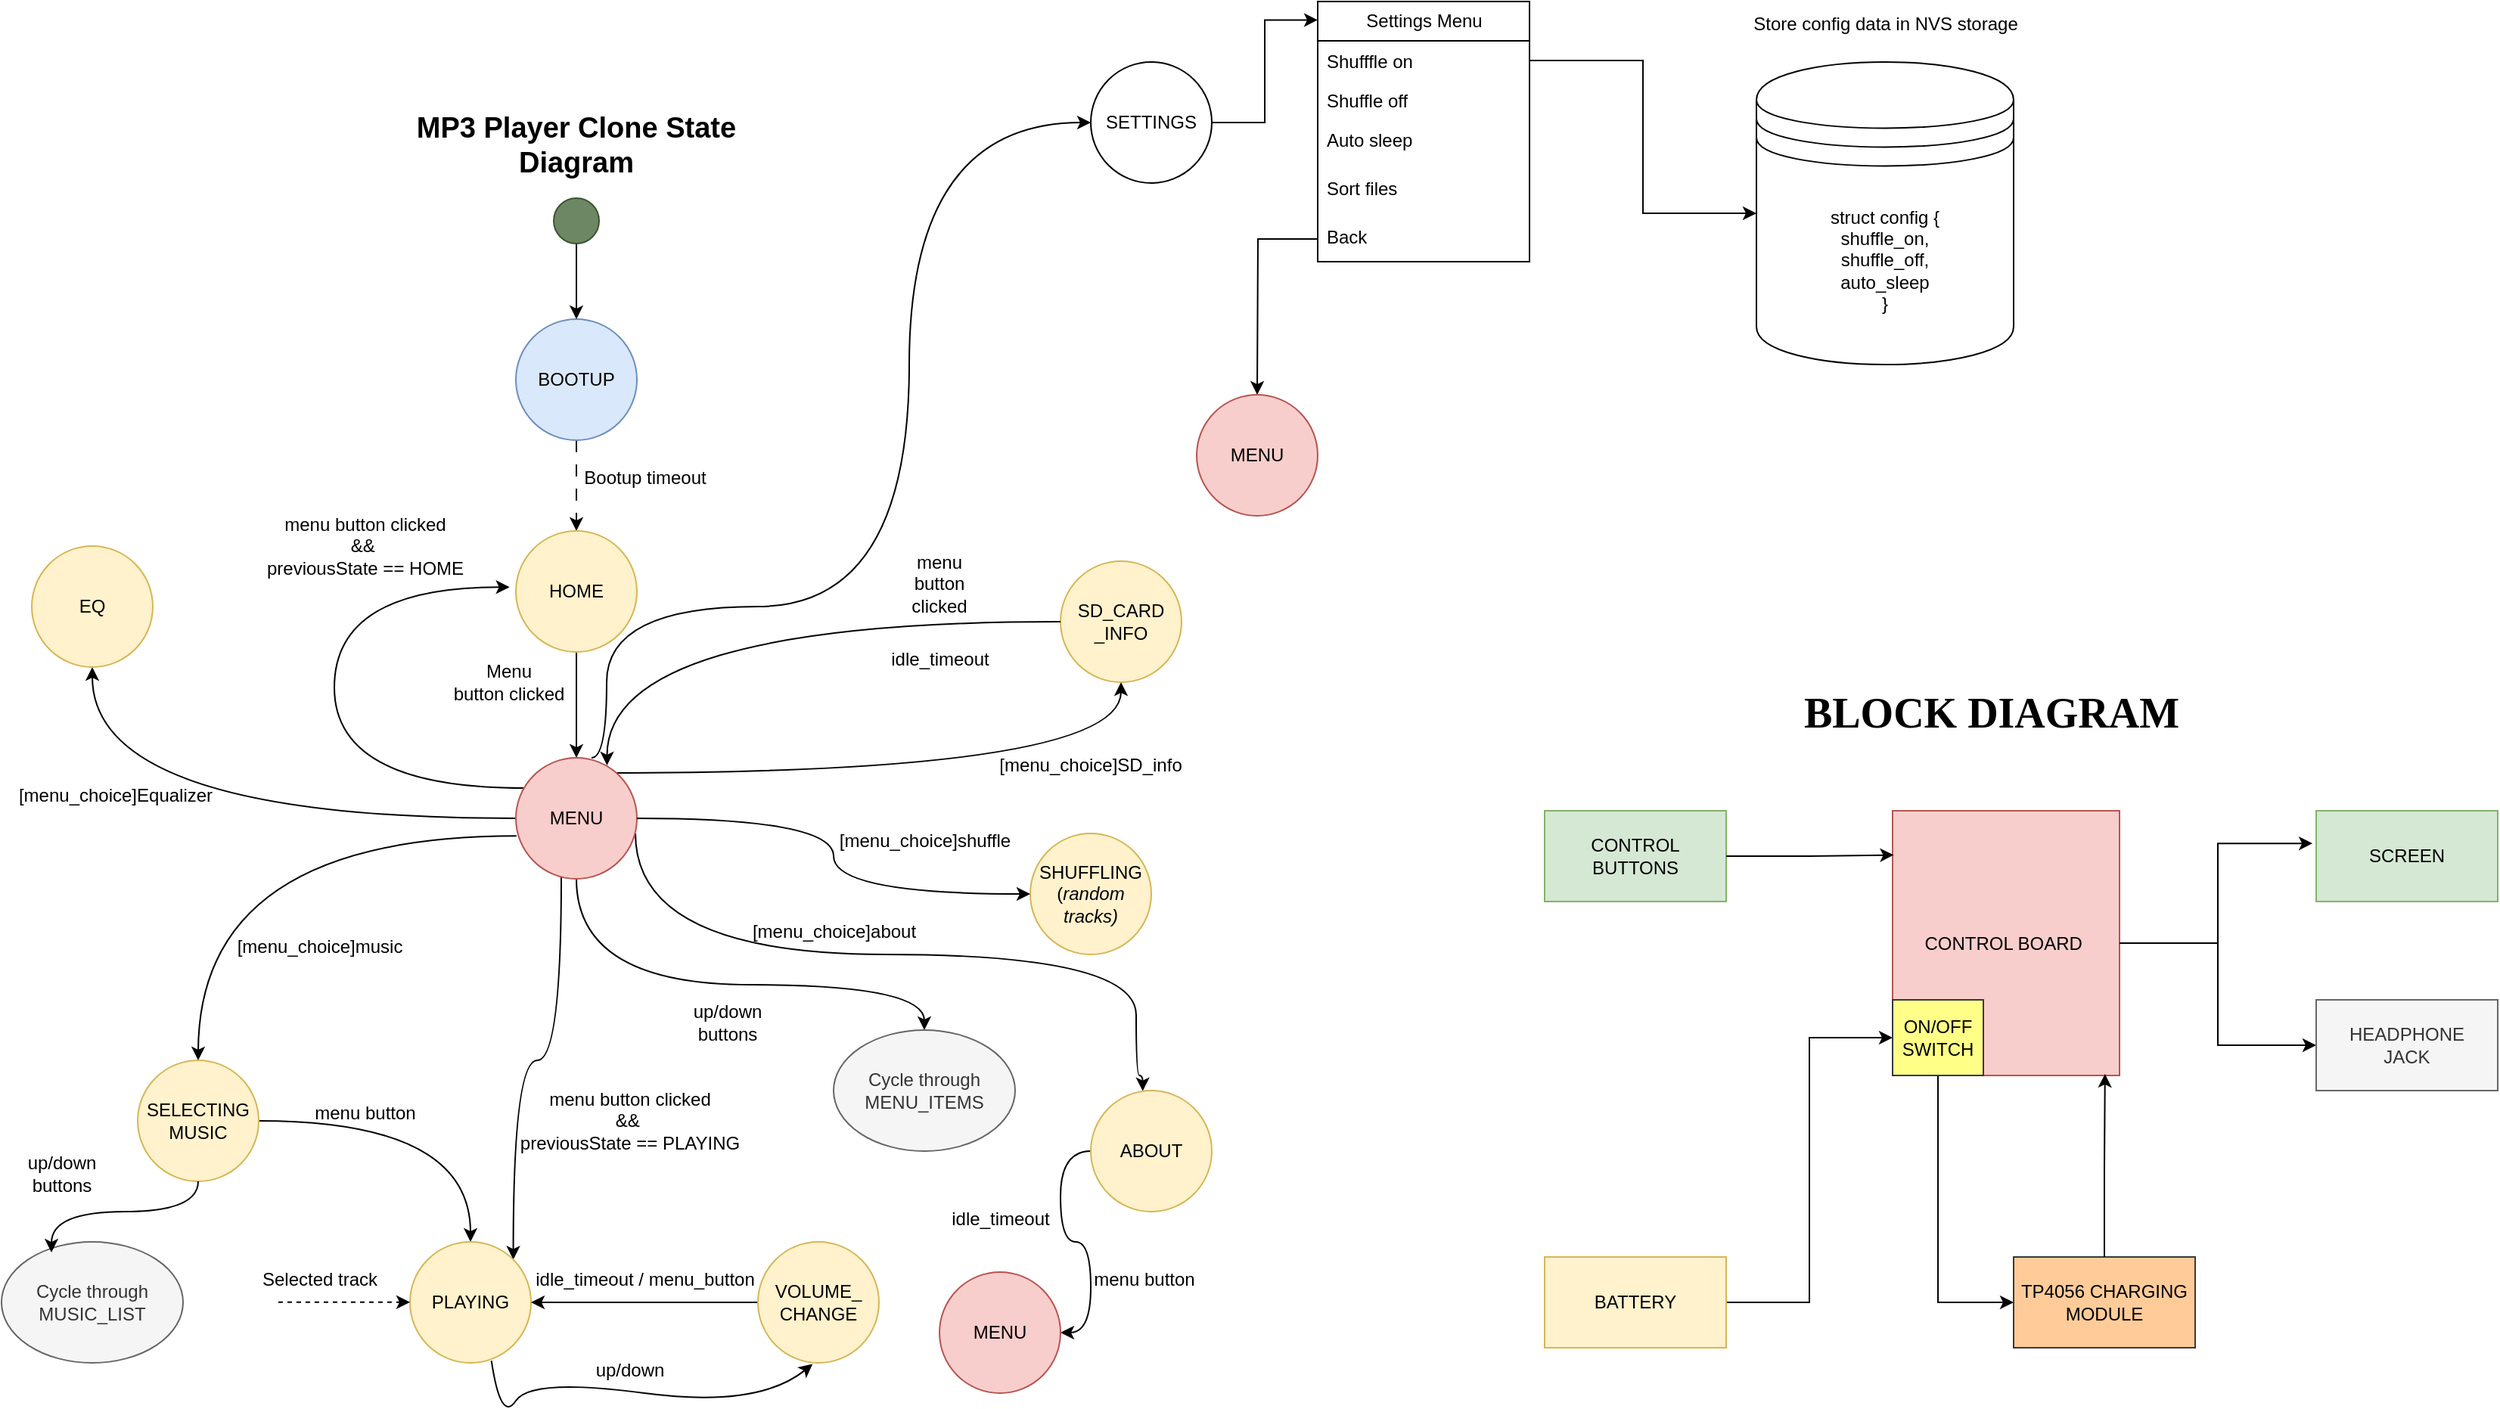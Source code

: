 <mxfile version="23.1.5" type="device">
  <diagram name="Page-1" id="N-VEDPmpx_0Z33F8hQ3U">
    <mxGraphModel dx="1013" dy="613" grid="1" gridSize="10" guides="1" tooltips="1" connect="1" arrows="1" fold="1" page="1" pageScale="1" pageWidth="850" pageHeight="1100" math="0" shadow="0">
      <root>
        <mxCell id="0" />
        <mxCell id="1" parent="0" />
        <mxCell id="oKFIWiOnJJJq_pH0SAR9-7" style="edgeStyle=orthogonalEdgeStyle;rounded=0;orthogonalLoop=1;jettySize=auto;html=1;dashed=1;dashPattern=8 8;" parent="1" source="oKFIWiOnJJJq_pH0SAR9-1" target="oKFIWiOnJJJq_pH0SAR9-2" edge="1">
          <mxGeometry relative="1" as="geometry" />
        </mxCell>
        <mxCell id="oKFIWiOnJJJq_pH0SAR9-1" value="BOOTUP" style="ellipse;whiteSpace=wrap;html=1;aspect=fixed;fillColor=#dae8fc;strokeColor=#6c8ebf;" parent="1" vertex="1">
          <mxGeometry x="380" y="360" width="80" height="80" as="geometry" />
        </mxCell>
        <mxCell id="oKFIWiOnJJJq_pH0SAR9-8" style="edgeStyle=orthogonalEdgeStyle;rounded=0;orthogonalLoop=1;jettySize=auto;html=1;" parent="1" source="oKFIWiOnJJJq_pH0SAR9-2" target="oKFIWiOnJJJq_pH0SAR9-3" edge="1">
          <mxGeometry relative="1" as="geometry" />
        </mxCell>
        <mxCell id="oKFIWiOnJJJq_pH0SAR9-2" value="HOME" style="ellipse;whiteSpace=wrap;html=1;aspect=fixed;fillColor=#fff2cc;strokeColor=#d6b656;" parent="1" vertex="1">
          <mxGeometry x="380" y="500" width="80" height="80" as="geometry" />
        </mxCell>
        <mxCell id="oKFIWiOnJJJq_pH0SAR9-9" style="edgeStyle=orthogonalEdgeStyle;rounded=0;orthogonalLoop=1;jettySize=auto;html=1;curved=1;" parent="1" source="oKFIWiOnJJJq_pH0SAR9-3" target="oKFIWiOnJJJq_pH0SAR9-4" edge="1">
          <mxGeometry relative="1" as="geometry" />
        </mxCell>
        <mxCell id="oKFIWiOnJJJq_pH0SAR9-10" style="edgeStyle=orthogonalEdgeStyle;rounded=0;orthogonalLoop=1;jettySize=auto;html=1;entryX=0;entryY=1;entryDx=0;entryDy=0;strokeColor=none;curved=1;" parent="1" source="oKFIWiOnJJJq_pH0SAR9-3" target="oKFIWiOnJJJq_pH0SAR9-5" edge="1">
          <mxGeometry relative="1" as="geometry" />
        </mxCell>
        <mxCell id="oKFIWiOnJJJq_pH0SAR9-18" style="edgeStyle=orthogonalEdgeStyle;rounded=0;orthogonalLoop=1;jettySize=auto;html=1;curved=1;exitX=0.005;exitY=0.646;exitDx=0;exitDy=0;exitPerimeter=0;" parent="1" source="oKFIWiOnJJJq_pH0SAR9-3" edge="1">
          <mxGeometry relative="1" as="geometry">
            <mxPoint x="390" y="760" as="sourcePoint" />
            <mxPoint x="170" y="850" as="targetPoint" />
          </mxGeometry>
        </mxCell>
        <mxCell id="oKFIWiOnJJJq_pH0SAR9-22" style="edgeStyle=orthogonalEdgeStyle;rounded=0;orthogonalLoop=1;jettySize=auto;html=1;entryX=0;entryY=0.5;entryDx=0;entryDy=0;strokeColor=none;curved=1;" parent="1" source="oKFIWiOnJJJq_pH0SAR9-3" target="oKFIWiOnJJJq_pH0SAR9-21" edge="1">
          <mxGeometry relative="1" as="geometry" />
        </mxCell>
        <mxCell id="oKFIWiOnJJJq_pH0SAR9-23" style="edgeStyle=orthogonalEdgeStyle;rounded=0;orthogonalLoop=1;jettySize=auto;html=1;entryX=0.5;entryY=0;entryDx=0;entryDy=0;curved=1;" parent="1" source="oKFIWiOnJJJq_pH0SAR9-3" target="oKFIWiOnJJJq_pH0SAR9-21" edge="1">
          <mxGeometry relative="1" as="geometry">
            <mxPoint x="450" y="840" as="targetPoint" />
            <Array as="points">
              <mxPoint x="420" y="800" />
            </Array>
          </mxGeometry>
        </mxCell>
        <mxCell id="oKFIWiOnJJJq_pH0SAR9-35" style="edgeStyle=orthogonalEdgeStyle;rounded=0;orthogonalLoop=1;jettySize=auto;html=1;entryX=1;entryY=0;entryDx=0;entryDy=0;curved=1;" parent="1" source="oKFIWiOnJJJq_pH0SAR9-3" target="oKFIWiOnJJJq_pH0SAR9-26" edge="1">
          <mxGeometry relative="1" as="geometry">
            <Array as="points">
              <mxPoint x="410" y="850" />
              <mxPoint x="378" y="850" />
            </Array>
          </mxGeometry>
        </mxCell>
        <mxCell id="oKFIWiOnJJJq_pH0SAR9-37" style="edgeStyle=orthogonalEdgeStyle;rounded=0;orthogonalLoop=1;jettySize=auto;html=1;entryX=-0.052;entryY=0.464;entryDx=0;entryDy=0;entryPerimeter=0;curved=1;" parent="1" source="oKFIWiOnJJJq_pH0SAR9-3" target="oKFIWiOnJJJq_pH0SAR9-2" edge="1">
          <mxGeometry relative="1" as="geometry">
            <mxPoint x="340" y="510" as="targetPoint" />
            <Array as="points">
              <mxPoint x="260" y="670" />
              <mxPoint x="260" y="537" />
            </Array>
          </mxGeometry>
        </mxCell>
        <mxCell id="oKFIWiOnJJJq_pH0SAR9-40" style="edgeStyle=orthogonalEdgeStyle;rounded=0;orthogonalLoop=1;jettySize=auto;html=1;curved=1;" parent="1" target="oKFIWiOnJJJq_pH0SAR9-39" edge="1">
          <mxGeometry relative="1" as="geometry">
            <mxPoint x="440" y="660" as="sourcePoint" />
            <mxPoint x="650" y="530" as="targetPoint" />
            <Array as="points">
              <mxPoint x="780" y="660" />
            </Array>
          </mxGeometry>
        </mxCell>
        <mxCell id="oKFIWiOnJJJq_pH0SAR9-64" style="edgeStyle=orthogonalEdgeStyle;rounded=0;orthogonalLoop=1;jettySize=auto;html=1;curved=1;entryX=0.429;entryY=0.004;entryDx=0;entryDy=0;entryPerimeter=0;" parent="1" target="oKFIWiOnJJJq_pH0SAR9-63" edge="1">
          <mxGeometry relative="1" as="geometry">
            <mxPoint x="459" y="700" as="sourcePoint" />
            <mxPoint x="789" y="860" as="targetPoint" />
            <Array as="points">
              <mxPoint x="459" y="780" />
              <mxPoint x="790" y="780" />
              <mxPoint x="790" y="860" />
              <mxPoint x="794" y="860" />
            </Array>
          </mxGeometry>
        </mxCell>
        <mxCell id="oKFIWiOnJJJq_pH0SAR9-3" value="MENU" style="ellipse;whiteSpace=wrap;html=1;aspect=fixed;fillColor=#f8cecc;strokeColor=#b85450;" parent="1" vertex="1">
          <mxGeometry x="380" y="650" width="80" height="80" as="geometry" />
        </mxCell>
        <mxCell id="oKFIWiOnJJJq_pH0SAR9-4" value="EQ" style="ellipse;whiteSpace=wrap;html=1;aspect=fixed;fillColor=#fff2cc;strokeColor=#d6b656;" parent="1" vertex="1">
          <mxGeometry x="60" y="510" width="80" height="80" as="geometry" />
        </mxCell>
        <mxCell id="oKFIWiOnJJJq_pH0SAR9-5" value="SHUFFLING&lt;br&gt;(&lt;i&gt;random &lt;br&gt;tracks)&lt;/i&gt;" style="ellipse;whiteSpace=wrap;html=1;aspect=fixed;fillColor=#fff2cc;strokeColor=#d6b656;" parent="1" vertex="1">
          <mxGeometry x="720" y="700" width="80" height="80" as="geometry" />
        </mxCell>
        <mxCell id="oKFIWiOnJJJq_pH0SAR9-30" style="edgeStyle=orthogonalEdgeStyle;rounded=0;orthogonalLoop=1;jettySize=auto;html=1;curved=1;" parent="1" source="oKFIWiOnJJJq_pH0SAR9-6" target="oKFIWiOnJJJq_pH0SAR9-26" edge="1">
          <mxGeometry relative="1" as="geometry" />
        </mxCell>
        <mxCell id="oKFIWiOnJJJq_pH0SAR9-6" value="SELECTING&lt;br&gt;MUSIC" style="ellipse;whiteSpace=wrap;html=1;aspect=fixed;fillColor=#fff2cc;strokeColor=#d6b656;" parent="1" vertex="1">
          <mxGeometry x="130" y="850" width="80" height="80" as="geometry" />
        </mxCell>
        <mxCell id="oKFIWiOnJJJq_pH0SAR9-11" style="edgeStyle=orthogonalEdgeStyle;rounded=0;orthogonalLoop=1;jettySize=auto;html=1;curved=1;" parent="1" source="oKFIWiOnJJJq_pH0SAR9-3" target="oKFIWiOnJJJq_pH0SAR9-5" edge="1">
          <mxGeometry relative="1" as="geometry" />
        </mxCell>
        <mxCell id="oKFIWiOnJJJq_pH0SAR9-12" value="Bootup timeout" style="text;html=1;align=center;verticalAlign=middle;resizable=0;points=[];autosize=1;strokeColor=none;fillColor=none;" parent="1" vertex="1">
          <mxGeometry x="415" y="450" width="100" height="30" as="geometry" />
        </mxCell>
        <mxCell id="oKFIWiOnJJJq_pH0SAR9-13" value="Menu &lt;br&gt;button clicked" style="text;html=1;align=center;verticalAlign=middle;resizable=0;points=[];autosize=1;strokeColor=none;fillColor=none;" parent="1" vertex="1">
          <mxGeometry x="325" y="580" width="100" height="40" as="geometry" />
        </mxCell>
        <mxCell id="oKFIWiOnJJJq_pH0SAR9-15" style="edgeStyle=orthogonalEdgeStyle;rounded=0;orthogonalLoop=1;jettySize=auto;html=1;entryX=0.5;entryY=0;entryDx=0;entryDy=0;" parent="1" source="oKFIWiOnJJJq_pH0SAR9-14" target="oKFIWiOnJJJq_pH0SAR9-1" edge="1">
          <mxGeometry relative="1" as="geometry" />
        </mxCell>
        <mxCell id="oKFIWiOnJJJq_pH0SAR9-14" value="" style="ellipse;whiteSpace=wrap;html=1;aspect=fixed;fillColor=#6d8764;strokeColor=#3A5431;fontColor=#ffffff;" parent="1" vertex="1">
          <mxGeometry x="405" y="280" width="30" height="30" as="geometry" />
        </mxCell>
        <mxCell id="oKFIWiOnJJJq_pH0SAR9-16" value="[menu_choice]shuffle" style="text;html=1;align=center;verticalAlign=middle;resizable=0;points=[];autosize=1;strokeColor=none;fillColor=none;" parent="1" vertex="1">
          <mxGeometry x="580" y="690" width="140" height="30" as="geometry" />
        </mxCell>
        <mxCell id="oKFIWiOnJJJq_pH0SAR9-17" value="[menu_choice]Equalizer" style="text;html=1;align=center;verticalAlign=middle;resizable=0;points=[];autosize=1;strokeColor=none;fillColor=none;" parent="1" vertex="1">
          <mxGeometry x="40" y="660" width="150" height="30" as="geometry" />
        </mxCell>
        <mxCell id="oKFIWiOnJJJq_pH0SAR9-19" value="[menu_choice]music" style="text;html=1;align=center;verticalAlign=middle;resizable=0;points=[];autosize=1;strokeColor=none;fillColor=none;" parent="1" vertex="1">
          <mxGeometry x="185" y="760" width="130" height="30" as="geometry" />
        </mxCell>
        <mxCell id="oKFIWiOnJJJq_pH0SAR9-21" value="Cycle through MENU_ITEMS" style="ellipse;whiteSpace=wrap;html=1;fillColor=#f5f5f5;fontColor=#333333;strokeColor=#666666;" parent="1" vertex="1">
          <mxGeometry x="590" y="830" width="120" height="80" as="geometry" />
        </mxCell>
        <mxCell id="oKFIWiOnJJJq_pH0SAR9-24" value="up/down buttons" style="text;html=1;align=center;verticalAlign=middle;whiteSpace=wrap;rounded=0;" parent="1" vertex="1">
          <mxGeometry x="490" y="810" width="60" height="30" as="geometry" />
        </mxCell>
        <mxCell id="oKFIWiOnJJJq_pH0SAR9-26" value="PLAYING" style="ellipse;whiteSpace=wrap;html=1;aspect=fixed;fillColor=#fff2cc;strokeColor=#d6b656;" parent="1" vertex="1">
          <mxGeometry x="310" y="970" width="80" height="80" as="geometry" />
        </mxCell>
        <mxCell id="oKFIWiOnJJJq_pH0SAR9-27" value="Cycle through MUSIC_LIST" style="ellipse;whiteSpace=wrap;html=1;fillColor=#f5f5f5;fontColor=#333333;strokeColor=#666666;" parent="1" vertex="1">
          <mxGeometry x="40" y="970" width="120" height="80" as="geometry" />
        </mxCell>
        <mxCell id="oKFIWiOnJJJq_pH0SAR9-28" style="edgeStyle=orthogonalEdgeStyle;rounded=0;orthogonalLoop=1;jettySize=auto;html=1;entryX=0.275;entryY=0.088;entryDx=0;entryDy=0;entryPerimeter=0;curved=1;" parent="1" source="oKFIWiOnJJJq_pH0SAR9-6" target="oKFIWiOnJJJq_pH0SAR9-27" edge="1">
          <mxGeometry relative="1" as="geometry" />
        </mxCell>
        <mxCell id="oKFIWiOnJJJq_pH0SAR9-29" value="up/down buttons" style="text;html=1;align=center;verticalAlign=middle;whiteSpace=wrap;rounded=0;" parent="1" vertex="1">
          <mxGeometry x="50" y="910" width="60" height="30" as="geometry" />
        </mxCell>
        <mxCell id="oKFIWiOnJJJq_pH0SAR9-31" value="menu button" style="text;html=1;align=center;verticalAlign=middle;resizable=0;points=[];autosize=1;strokeColor=none;fillColor=none;" parent="1" vertex="1">
          <mxGeometry x="235" y="870" width="90" height="30" as="geometry" />
        </mxCell>
        <mxCell id="oKFIWiOnJJJq_pH0SAR9-32" value="" style="endArrow=classic;html=1;rounded=0;entryX=-0.037;entryY=0.588;entryDx=0;entryDy=0;entryPerimeter=0;dashed=1;" parent="1" edge="1">
          <mxGeometry width="50" height="50" relative="1" as="geometry">
            <mxPoint x="222.96" y="1009.86" as="sourcePoint" />
            <mxPoint x="310.0" y="1009.9" as="targetPoint" />
          </mxGeometry>
        </mxCell>
        <mxCell id="oKFIWiOnJJJq_pH0SAR9-33" value="Selected track" style="text;html=1;align=center;verticalAlign=middle;resizable=0;points=[];autosize=1;strokeColor=none;fillColor=none;" parent="1" vertex="1">
          <mxGeometry x="200" y="980" width="100" height="30" as="geometry" />
        </mxCell>
        <mxCell id="oKFIWiOnJJJq_pH0SAR9-36" value="menu button clicked&lt;br&gt;&amp;amp;&amp;amp;&amp;nbsp;&lt;br&gt;previousState == PLAYING" style="text;html=1;align=center;verticalAlign=middle;resizable=0;points=[];autosize=1;strokeColor=none;fillColor=none;" parent="1" vertex="1">
          <mxGeometry x="370" y="860" width="170" height="60" as="geometry" />
        </mxCell>
        <mxCell id="oKFIWiOnJJJq_pH0SAR9-38" value="menu button clicked&lt;br&gt;&amp;amp;&amp;amp;&amp;nbsp;&lt;br&gt;previousState == HOME" style="text;html=1;align=center;verticalAlign=middle;resizable=0;points=[];autosize=1;strokeColor=none;fillColor=none;" parent="1" vertex="1">
          <mxGeometry x="205" y="480" width="150" height="60" as="geometry" />
        </mxCell>
        <mxCell id="oKFIWiOnJJJq_pH0SAR9-39" value="SD_CARD&lt;br&gt;_INFO" style="ellipse;whiteSpace=wrap;html=1;aspect=fixed;fillColor=#fff2cc;strokeColor=#d6b656;" parent="1" vertex="1">
          <mxGeometry x="740" y="520" width="80" height="80" as="geometry" />
        </mxCell>
        <mxCell id="oKFIWiOnJJJq_pH0SAR9-41" value="[menu_choice]SD_info" style="text;html=1;align=center;verticalAlign=middle;whiteSpace=wrap;rounded=0;" parent="1" vertex="1">
          <mxGeometry x="730" y="640" width="60" height="30" as="geometry" />
        </mxCell>
        <mxCell id="oKFIWiOnJJJq_pH0SAR9-46" value="idle_timeout" style="text;html=1;align=center;verticalAlign=middle;resizable=0;points=[];autosize=1;strokeColor=none;fillColor=none;" parent="1" vertex="1">
          <mxGeometry x="615" y="570" width="90" height="30" as="geometry" />
        </mxCell>
        <mxCell id="oKFIWiOnJJJq_pH0SAR9-47" value="menu button&lt;br&gt;clicked" style="text;html=1;align=center;verticalAlign=middle;whiteSpace=wrap;rounded=0;" parent="1" vertex="1">
          <mxGeometry x="630" y="520" width="60" height="30" as="geometry" />
        </mxCell>
        <mxCell id="oKFIWiOnJJJq_pH0SAR9-49" style="edgeStyle=orthogonalEdgeStyle;rounded=0;orthogonalLoop=1;jettySize=auto;html=1;entryX=0.753;entryY=0.062;entryDx=0;entryDy=0;entryPerimeter=0;curved=1;" parent="1" source="oKFIWiOnJJJq_pH0SAR9-39" target="oKFIWiOnJJJq_pH0SAR9-3" edge="1">
          <mxGeometry relative="1" as="geometry" />
        </mxCell>
        <mxCell id="oKFIWiOnJJJq_pH0SAR9-58" style="edgeStyle=orthogonalEdgeStyle;rounded=0;orthogonalLoop=1;jettySize=auto;html=1;entryX=1;entryY=0.5;entryDx=0;entryDy=0;curved=1;" parent="1" source="oKFIWiOnJJJq_pH0SAR9-54" target="oKFIWiOnJJJq_pH0SAR9-26" edge="1">
          <mxGeometry relative="1" as="geometry" />
        </mxCell>
        <mxCell id="oKFIWiOnJJJq_pH0SAR9-54" value="VOLUME_&lt;br&gt;CHANGE" style="ellipse;whiteSpace=wrap;html=1;aspect=fixed;fillColor=#fff2cc;strokeColor=#d6b656;" parent="1" vertex="1">
          <mxGeometry x="540" y="970" width="80" height="80" as="geometry" />
        </mxCell>
        <mxCell id="oKFIWiOnJJJq_pH0SAR9-60" value="" style="curved=1;endArrow=classic;html=1;rounded=0;entryX=0.451;entryY=1.01;entryDx=0;entryDy=0;entryPerimeter=0;exitX=0.673;exitY=0.982;exitDx=0;exitDy=0;exitPerimeter=0;" parent="1" source="oKFIWiOnJJJq_pH0SAR9-26" target="oKFIWiOnJJJq_pH0SAR9-54" edge="1">
          <mxGeometry width="50" height="50" relative="1" as="geometry">
            <mxPoint x="390" y="1110" as="sourcePoint" />
            <mxPoint x="440" y="1060" as="targetPoint" />
            <Array as="points">
              <mxPoint x="370" y="1090" />
              <mxPoint x="390" y="1060" />
              <mxPoint x="540" y="1080" />
            </Array>
          </mxGeometry>
        </mxCell>
        <mxCell id="oKFIWiOnJJJq_pH0SAR9-61" value="up/down" style="text;html=1;align=center;verticalAlign=middle;resizable=0;points=[];autosize=1;strokeColor=none;fillColor=none;" parent="1" vertex="1">
          <mxGeometry x="420" y="1040" width="70" height="30" as="geometry" />
        </mxCell>
        <mxCell id="oKFIWiOnJJJq_pH0SAR9-62" value="idle_timeout / menu_button" style="text;html=1;align=center;verticalAlign=middle;resizable=0;points=[];autosize=1;strokeColor=none;fillColor=none;" parent="1" vertex="1">
          <mxGeometry x="380" y="980" width="170" height="30" as="geometry" />
        </mxCell>
        <mxCell id="oKFIWiOnJJJq_pH0SAR9-68" style="edgeStyle=orthogonalEdgeStyle;rounded=0;orthogonalLoop=1;jettySize=auto;html=1;entryX=1;entryY=0.5;entryDx=0;entryDy=0;curved=1;" parent="1" source="oKFIWiOnJJJq_pH0SAR9-63" target="oKFIWiOnJJJq_pH0SAR9-67" edge="1">
          <mxGeometry relative="1" as="geometry" />
        </mxCell>
        <mxCell id="oKFIWiOnJJJq_pH0SAR9-63" value="ABOUT" style="ellipse;whiteSpace=wrap;html=1;aspect=fixed;fillColor=#fff2cc;strokeColor=#d6b656;" parent="1" vertex="1">
          <mxGeometry x="760" y="870" width="80" height="80" as="geometry" />
        </mxCell>
        <mxCell id="oKFIWiOnJJJq_pH0SAR9-65" value="[menu_choice]about" style="text;html=1;align=center;verticalAlign=middle;resizable=0;points=[];autosize=1;strokeColor=none;fillColor=none;" parent="1" vertex="1">
          <mxGeometry x="525" y="750" width="130" height="30" as="geometry" />
        </mxCell>
        <mxCell id="oKFIWiOnJJJq_pH0SAR9-67" value="MENU" style="ellipse;whiteSpace=wrap;html=1;aspect=fixed;fillColor=#f8cecc;strokeColor=#b85450;" parent="1" vertex="1">
          <mxGeometry x="660" y="990" width="80" height="80" as="geometry" />
        </mxCell>
        <mxCell id="oKFIWiOnJJJq_pH0SAR9-69" value="menu button" style="text;html=1;align=center;verticalAlign=middle;resizable=0;points=[];autosize=1;strokeColor=none;fillColor=none;" parent="1" vertex="1">
          <mxGeometry x="750" y="980" width="90" height="30" as="geometry" />
        </mxCell>
        <mxCell id="oKFIWiOnJJJq_pH0SAR9-70" value="idle_timeout" style="text;html=1;align=center;verticalAlign=middle;resizable=0;points=[];autosize=1;strokeColor=none;fillColor=none;" parent="1" vertex="1">
          <mxGeometry x="655" y="940" width="90" height="30" as="geometry" />
        </mxCell>
        <mxCell id="oKFIWiOnJJJq_pH0SAR9-71" value="&lt;b&gt;&lt;font style=&quot;font-size: 19px;&quot;&gt;MP3 Player Clone State Diagram&lt;/font&gt;&lt;/b&gt;" style="text;html=1;align=center;verticalAlign=middle;whiteSpace=wrap;rounded=0;" parent="1" vertex="1">
          <mxGeometry x="275" y="230" width="290" height="30" as="geometry" />
        </mxCell>
        <mxCell id="dpMHW0J6p4tDwOG9KFkM-1" value="SETTINGS" style="ellipse;whiteSpace=wrap;html=1;aspect=fixed;" parent="1" vertex="1">
          <mxGeometry x="760" y="190" width="80" height="80" as="geometry" />
        </mxCell>
        <mxCell id="dpMHW0J6p4tDwOG9KFkM-2" style="edgeStyle=orthogonalEdgeStyle;rounded=0;orthogonalLoop=1;jettySize=auto;html=1;entryX=0.413;entryY=0.988;entryDx=0;entryDy=0;entryPerimeter=0;curved=1;exitX=0.625;exitY=0;exitDx=0;exitDy=0;exitPerimeter=0;" parent="1" source="oKFIWiOnJJJq_pH0SAR9-3" edge="1">
          <mxGeometry relative="1" as="geometry">
            <mxPoint x="456.96" y="530.96" as="sourcePoint" />
            <mxPoint x="760" y="230.0" as="targetPoint" />
            <Array as="points">
              <mxPoint x="440" y="650" />
              <mxPoint x="440" y="550" />
              <mxPoint x="640" y="550" />
              <mxPoint x="640" y="230" />
            </Array>
          </mxGeometry>
        </mxCell>
        <mxCell id="dpMHW0J6p4tDwOG9KFkM-5" value="Settings Menu" style="swimlane;fontStyle=0;childLayout=stackLayout;horizontal=1;startSize=26;fillColor=none;horizontalStack=0;resizeParent=1;resizeParentMax=0;resizeLast=0;collapsible=1;marginBottom=0;html=1;" parent="1" vertex="1">
          <mxGeometry x="910" y="150" width="140" height="172" as="geometry" />
        </mxCell>
        <mxCell id="dpMHW0J6p4tDwOG9KFkM-6" value="Shufffle on" style="text;strokeColor=none;fillColor=none;align=left;verticalAlign=top;spacingLeft=4;spacingRight=4;overflow=hidden;rotatable=0;points=[[0,0.5],[1,0.5]];portConstraint=eastwest;whiteSpace=wrap;html=1;" parent="dpMHW0J6p4tDwOG9KFkM-5" vertex="1">
          <mxGeometry y="26" width="140" height="26" as="geometry" />
        </mxCell>
        <mxCell id="dpMHW0J6p4tDwOG9KFkM-7" value="Shuffle off" style="text;strokeColor=none;fillColor=none;align=left;verticalAlign=top;spacingLeft=4;spacingRight=4;overflow=hidden;rotatable=0;points=[[0,0.5],[1,0.5]];portConstraint=eastwest;whiteSpace=wrap;html=1;" parent="dpMHW0J6p4tDwOG9KFkM-5" vertex="1">
          <mxGeometry y="52" width="140" height="26" as="geometry" />
        </mxCell>
        <mxCell id="dpMHW0J6p4tDwOG9KFkM-8" value="Auto sleep" style="text;strokeColor=none;fillColor=none;align=left;verticalAlign=top;spacingLeft=4;spacingRight=4;overflow=hidden;rotatable=0;points=[[0,0.5],[1,0.5]];portConstraint=eastwest;whiteSpace=wrap;html=1;" parent="dpMHW0J6p4tDwOG9KFkM-5" vertex="1">
          <mxGeometry y="78" width="140" height="32" as="geometry" />
        </mxCell>
        <mxCell id="dpMHW0J6p4tDwOG9KFkM-11" style="edgeStyle=orthogonalEdgeStyle;rounded=0;orthogonalLoop=1;jettySize=auto;html=1;" parent="dpMHW0J6p4tDwOG9KFkM-5" source="dpMHW0J6p4tDwOG9KFkM-9" edge="1">
          <mxGeometry relative="1" as="geometry">
            <mxPoint x="-40" y="260" as="targetPoint" />
          </mxGeometry>
        </mxCell>
        <mxCell id="dpMHW0J6p4tDwOG9KFkM-16" value="Sort files" style="text;strokeColor=none;fillColor=none;align=left;verticalAlign=top;spacingLeft=4;spacingRight=4;overflow=hidden;rotatable=0;points=[[0,0.5],[1,0.5]];portConstraint=eastwest;whiteSpace=wrap;html=1;" parent="dpMHW0J6p4tDwOG9KFkM-5" vertex="1">
          <mxGeometry y="110" width="140" height="32" as="geometry" />
        </mxCell>
        <mxCell id="dpMHW0J6p4tDwOG9KFkM-9" value="Back" style="text;strokeColor=none;fillColor=none;align=left;verticalAlign=top;spacingLeft=4;spacingRight=4;overflow=hidden;rotatable=0;points=[[0,0.5],[1,0.5]];portConstraint=eastwest;whiteSpace=wrap;html=1;" parent="dpMHW0J6p4tDwOG9KFkM-5" vertex="1">
          <mxGeometry y="142" width="140" height="30" as="geometry" />
        </mxCell>
        <mxCell id="dpMHW0J6p4tDwOG9KFkM-10" style="edgeStyle=orthogonalEdgeStyle;rounded=0;orthogonalLoop=1;jettySize=auto;html=1;entryX=0;entryY=0.071;entryDx=0;entryDy=0;entryPerimeter=0;" parent="1" source="dpMHW0J6p4tDwOG9KFkM-1" target="dpMHW0J6p4tDwOG9KFkM-5" edge="1">
          <mxGeometry relative="1" as="geometry" />
        </mxCell>
        <mxCell id="dpMHW0J6p4tDwOG9KFkM-12" value="MENU" style="ellipse;whiteSpace=wrap;html=1;aspect=fixed;fillColor=#f8cecc;strokeColor=#b85450;" parent="1" vertex="1">
          <mxGeometry x="830" y="410" width="80" height="80" as="geometry" />
        </mxCell>
        <mxCell id="dpMHW0J6p4tDwOG9KFkM-13" value="struct config {&lt;br&gt;shuffle_on,&lt;br&gt;shuffle_off,&lt;br&gt;auto_sleep&lt;br&gt;}" style="shape=datastore;whiteSpace=wrap;html=1;" parent="1" vertex="1">
          <mxGeometry x="1200" y="190" width="170" height="200" as="geometry" />
        </mxCell>
        <mxCell id="dpMHW0J6p4tDwOG9KFkM-14" style="edgeStyle=orthogonalEdgeStyle;rounded=0;orthogonalLoop=1;jettySize=auto;html=1;entryX=0;entryY=0.5;entryDx=0;entryDy=0;" parent="1" source="dpMHW0J6p4tDwOG9KFkM-6" target="dpMHW0J6p4tDwOG9KFkM-13" edge="1">
          <mxGeometry relative="1" as="geometry" />
        </mxCell>
        <mxCell id="dpMHW0J6p4tDwOG9KFkM-15" value="Store config data in NVS storage" style="text;html=1;align=center;verticalAlign=middle;resizable=0;points=[];autosize=1;strokeColor=none;fillColor=none;" parent="1" vertex="1">
          <mxGeometry x="1185" y="150" width="200" height="30" as="geometry" />
        </mxCell>
        <mxCell id="TfmozvA3iU_UTIVE-YsX-10" style="edgeStyle=orthogonalEdgeStyle;rounded=0;orthogonalLoop=1;jettySize=auto;html=1;entryX=0;entryY=0.5;entryDx=0;entryDy=0;" edge="1" parent="1" source="TfmozvA3iU_UTIVE-YsX-1" target="TfmozvA3iU_UTIVE-YsX-7">
          <mxGeometry relative="1" as="geometry" />
        </mxCell>
        <mxCell id="TfmozvA3iU_UTIVE-YsX-1" value="CONTROL BOARD&amp;nbsp;" style="rounded=0;whiteSpace=wrap;html=1;fillColor=#f8cecc;strokeColor=#b85450;" vertex="1" parent="1">
          <mxGeometry x="1290" y="685" width="150" height="175" as="geometry" />
        </mxCell>
        <mxCell id="TfmozvA3iU_UTIVE-YsX-2" value="CONTROL BUTTONS" style="rounded=0;whiteSpace=wrap;html=1;fillColor=#d5e8d4;strokeColor=#82b366;" vertex="1" parent="1">
          <mxGeometry x="1060" y="685" width="120" height="60" as="geometry" />
        </mxCell>
        <mxCell id="TfmozvA3iU_UTIVE-YsX-12" style="edgeStyle=orthogonalEdgeStyle;rounded=0;orthogonalLoop=1;jettySize=auto;html=1;entryX=0;entryY=0.5;entryDx=0;entryDy=0;" edge="1" parent="1" source="TfmozvA3iU_UTIVE-YsX-3" target="TfmozvA3iU_UTIVE-YsX-4">
          <mxGeometry relative="1" as="geometry" />
        </mxCell>
        <mxCell id="TfmozvA3iU_UTIVE-YsX-3" value="BATTERY" style="rounded=0;whiteSpace=wrap;html=1;fillColor=#fff2cc;strokeColor=#d6b656;" vertex="1" parent="1">
          <mxGeometry x="1060" y="980" width="120" height="60" as="geometry" />
        </mxCell>
        <mxCell id="TfmozvA3iU_UTIVE-YsX-13" style="edgeStyle=orthogonalEdgeStyle;rounded=0;orthogonalLoop=1;jettySize=auto;html=1;" edge="1" parent="1" source="TfmozvA3iU_UTIVE-YsX-4" target="TfmozvA3iU_UTIVE-YsX-5">
          <mxGeometry relative="1" as="geometry">
            <mxPoint x="1320" y="1010" as="targetPoint" />
            <Array as="points">
              <mxPoint x="1320" y="1010" />
            </Array>
          </mxGeometry>
        </mxCell>
        <mxCell id="TfmozvA3iU_UTIVE-YsX-4" value="ON/OFF SWITCH" style="rounded=0;whiteSpace=wrap;html=1;fillColor=#ffff88;strokeColor=#36393d;" vertex="1" parent="1">
          <mxGeometry x="1290" y="810" width="60" height="50" as="geometry" />
        </mxCell>
        <mxCell id="TfmozvA3iU_UTIVE-YsX-5" value="TP4056 CHARGING MODULE" style="rounded=0;whiteSpace=wrap;html=1;fillColor=#ffcc99;strokeColor=#36393d;" vertex="1" parent="1">
          <mxGeometry x="1370" y="980" width="120" height="60" as="geometry" />
        </mxCell>
        <mxCell id="TfmozvA3iU_UTIVE-YsX-6" value="SCREEN" style="rounded=0;whiteSpace=wrap;html=1;fillColor=#d5e8d4;strokeColor=#82b366;" vertex="1" parent="1">
          <mxGeometry x="1570" y="685" width="120" height="60" as="geometry" />
        </mxCell>
        <mxCell id="TfmozvA3iU_UTIVE-YsX-7" value="HEADPHONE &lt;br&gt;JACK" style="rounded=0;whiteSpace=wrap;html=1;fillColor=#f5f5f5;fontColor=#333333;strokeColor=#666666;" vertex="1" parent="1">
          <mxGeometry x="1570" y="810" width="120" height="60" as="geometry" />
        </mxCell>
        <mxCell id="TfmozvA3iU_UTIVE-YsX-8" style="edgeStyle=orthogonalEdgeStyle;rounded=0;orthogonalLoop=1;jettySize=auto;html=1;entryX=0.005;entryY=0.167;entryDx=0;entryDy=0;entryPerimeter=0;" edge="1" parent="1" source="TfmozvA3iU_UTIVE-YsX-2" target="TfmozvA3iU_UTIVE-YsX-1">
          <mxGeometry relative="1" as="geometry" />
        </mxCell>
        <mxCell id="TfmozvA3iU_UTIVE-YsX-9" style="edgeStyle=orthogonalEdgeStyle;rounded=0;orthogonalLoop=1;jettySize=auto;html=1;entryX=-0.02;entryY=0.36;entryDx=0;entryDy=0;entryPerimeter=0;" edge="1" parent="1" source="TfmozvA3iU_UTIVE-YsX-1" target="TfmozvA3iU_UTIVE-YsX-6">
          <mxGeometry relative="1" as="geometry" />
        </mxCell>
        <mxCell id="TfmozvA3iU_UTIVE-YsX-15" style="edgeStyle=orthogonalEdgeStyle;rounded=0;orthogonalLoop=1;jettySize=auto;html=1;entryX=0.936;entryY=0.994;entryDx=0;entryDy=0;entryPerimeter=0;" edge="1" parent="1" source="TfmozvA3iU_UTIVE-YsX-5" target="TfmozvA3iU_UTIVE-YsX-1">
          <mxGeometry relative="1" as="geometry" />
        </mxCell>
        <mxCell id="TfmozvA3iU_UTIVE-YsX-16" value="&lt;h1&gt;&lt;b&gt;&lt;font face=&quot;Lucida Console&quot; style=&quot;font-size: 28px;&quot;&gt;BLOCK DIAGRAM&lt;/font&gt;&lt;/b&gt;&lt;/h1&gt;" style="text;html=1;align=center;verticalAlign=middle;resizable=0;points=[];autosize=1;strokeColor=none;fillColor=none;" vertex="1" parent="1">
          <mxGeometry x="1230" y="580" width="250" height="80" as="geometry" />
        </mxCell>
      </root>
    </mxGraphModel>
  </diagram>
</mxfile>
